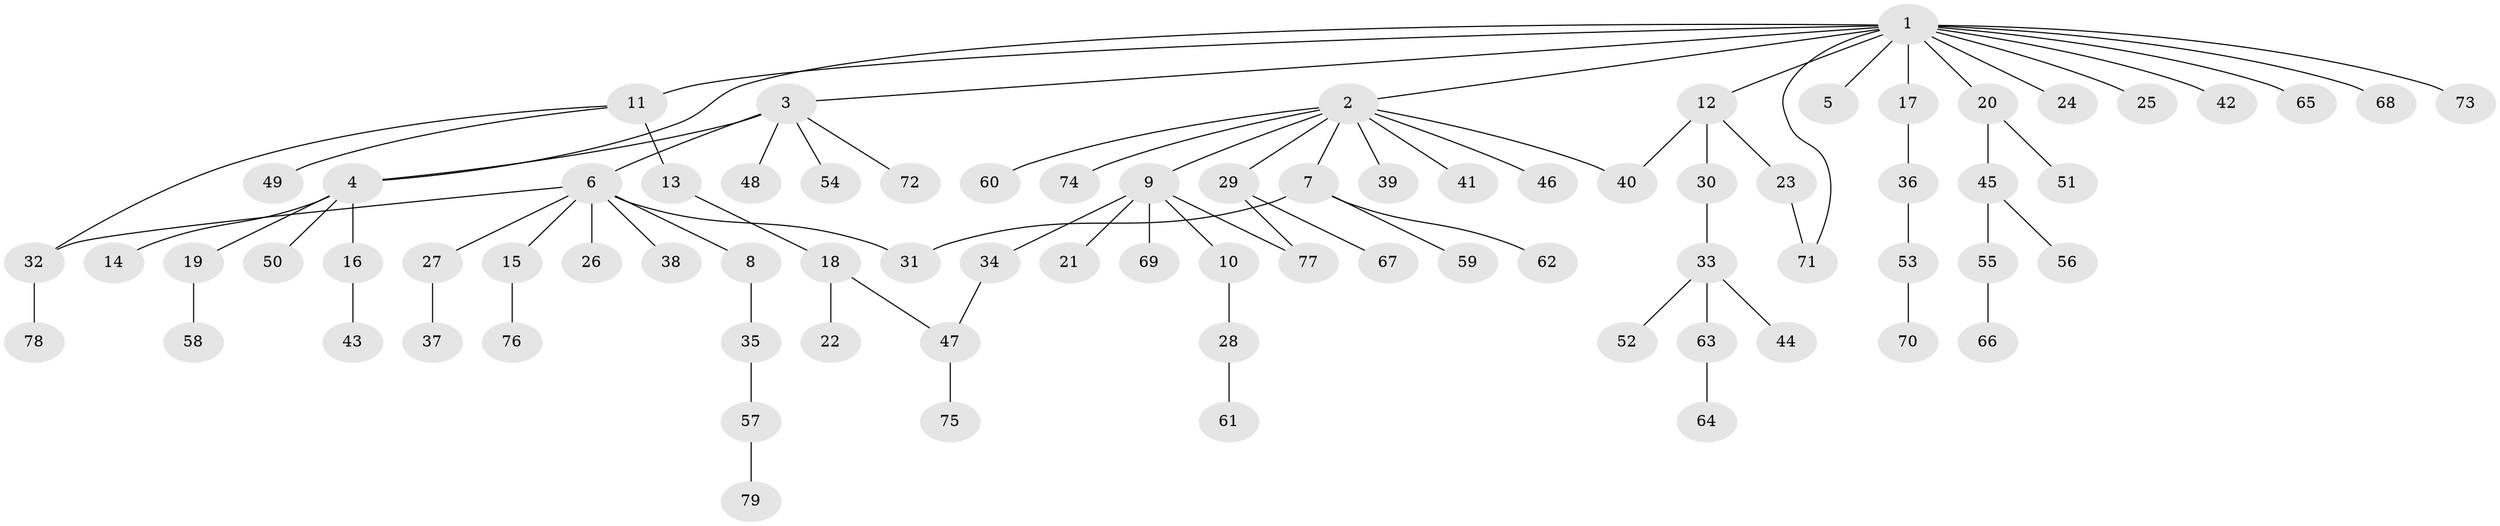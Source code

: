 // Generated by graph-tools (version 1.1) at 2025/48/03/09/25 04:48:23]
// undirected, 79 vertices, 85 edges
graph export_dot {
graph [start="1"]
  node [color=gray90,style=filled];
  1;
  2;
  3;
  4;
  5;
  6;
  7;
  8;
  9;
  10;
  11;
  12;
  13;
  14;
  15;
  16;
  17;
  18;
  19;
  20;
  21;
  22;
  23;
  24;
  25;
  26;
  27;
  28;
  29;
  30;
  31;
  32;
  33;
  34;
  35;
  36;
  37;
  38;
  39;
  40;
  41;
  42;
  43;
  44;
  45;
  46;
  47;
  48;
  49;
  50;
  51;
  52;
  53;
  54;
  55;
  56;
  57;
  58;
  59;
  60;
  61;
  62;
  63;
  64;
  65;
  66;
  67;
  68;
  69;
  70;
  71;
  72;
  73;
  74;
  75;
  76;
  77;
  78;
  79;
  1 -- 2;
  1 -- 3;
  1 -- 4;
  1 -- 5;
  1 -- 11;
  1 -- 12;
  1 -- 17;
  1 -- 20;
  1 -- 24;
  1 -- 25;
  1 -- 42;
  1 -- 65;
  1 -- 68;
  1 -- 71;
  1 -- 73;
  2 -- 7;
  2 -- 9;
  2 -- 29;
  2 -- 39;
  2 -- 40;
  2 -- 41;
  2 -- 46;
  2 -- 60;
  2 -- 74;
  3 -- 4;
  3 -- 6;
  3 -- 48;
  3 -- 54;
  3 -- 72;
  4 -- 14;
  4 -- 16;
  4 -- 19;
  4 -- 50;
  6 -- 8;
  6 -- 15;
  6 -- 26;
  6 -- 27;
  6 -- 31;
  6 -- 32;
  6 -- 38;
  7 -- 31;
  7 -- 59;
  7 -- 62;
  8 -- 35;
  9 -- 10;
  9 -- 21;
  9 -- 34;
  9 -- 69;
  9 -- 77;
  10 -- 28;
  11 -- 13;
  11 -- 32;
  11 -- 49;
  12 -- 23;
  12 -- 30;
  12 -- 40;
  13 -- 18;
  15 -- 76;
  16 -- 43;
  17 -- 36;
  18 -- 22;
  18 -- 47;
  19 -- 58;
  20 -- 45;
  20 -- 51;
  23 -- 71;
  27 -- 37;
  28 -- 61;
  29 -- 67;
  29 -- 77;
  30 -- 33;
  32 -- 78;
  33 -- 44;
  33 -- 52;
  33 -- 63;
  34 -- 47;
  35 -- 57;
  36 -- 53;
  45 -- 55;
  45 -- 56;
  47 -- 75;
  53 -- 70;
  55 -- 66;
  57 -- 79;
  63 -- 64;
}
